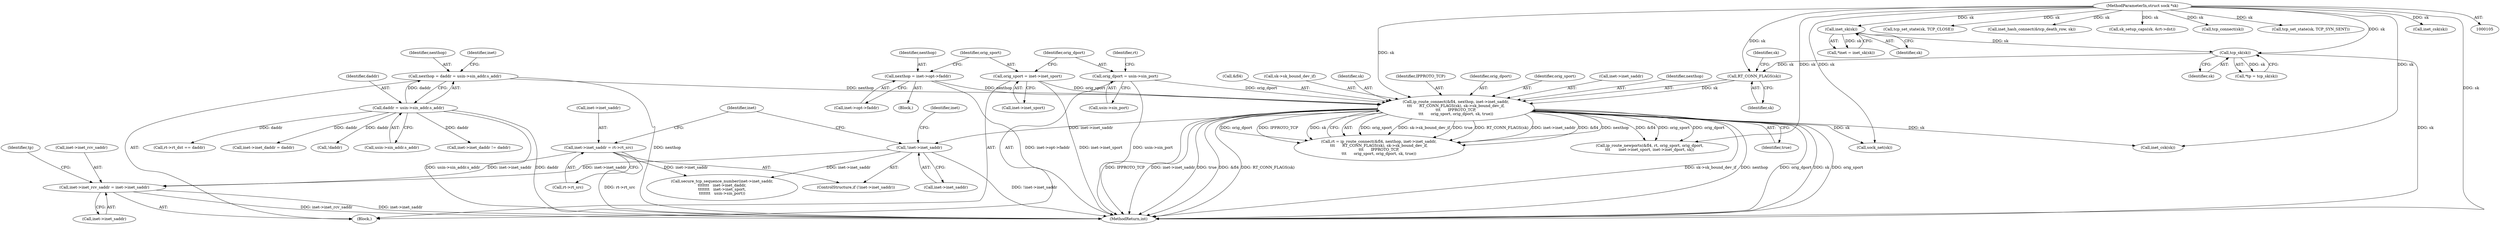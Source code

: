 digraph "1_linux_f6d8bd051c391c1c0458a30b2a7abcd939329259_29@pointer" {
"1000274" [label="(Call,inet->inet_rcv_saddr = inet->inet_saddr)"];
"1000267" [label="(Call,inet->inet_saddr = rt->rt_src)"];
"1000263" [label="(Call,!inet->inet_saddr)"];
"1000195" [label="(Call,ip_route_connect(&fl4, nexthop, inet->inet_saddr,\n\t\t\t      RT_CONN_FLAGS(sk), sk->sk_bound_dev_if,\n\t\t\t      IPPROTO_TCP,\n\t\t\t      orig_sport, orig_dport, sk, true))"];
"1000150" [label="(Call,nexthop = daddr = usin->sin_addr.s_addr)"];
"1000152" [label="(Call,daddr = usin->sin_addr.s_addr)"];
"1000176" [label="(Call,nexthop = inet->opt->faddr)"];
"1000202" [label="(Call,RT_CONN_FLAGS(sk))"];
"1000124" [label="(Call,tcp_sk(sk))"];
"1000119" [label="(Call,inet_sk(sk))"];
"1000106" [label="(MethodParameterIn,struct sock *sk)"];
"1000183" [label="(Call,orig_sport = inet->inet_sport)"];
"1000188" [label="(Call,orig_dport = usin->sin_port)"];
"1000285" [label="(Identifier,tp)"];
"1000278" [label="(Call,inet->inet_saddr)"];
"1000325" [label="(Call,rt->rt_dst == daddr)"];
"1000188" [label="(Call,orig_dport = usin->sin_port)"];
"1000198" [label="(Identifier,nexthop)"];
"1000503" [label="(Call,tcp_set_state(sk, TCP_CLOSE))"];
"1000196" [label="(Call,&fl4)"];
"1000122" [label="(Call,*tp = tcp_sk(sk))"];
"1000267" [label="(Call,inet->inet_saddr = rt->rt_src)"];
"1000151" [label="(Identifier,nexthop)"];
"1000177" [label="(Identifier,nexthop)"];
"1000194" [label="(Identifier,rt)"];
"1000205" [label="(Identifier,sk)"];
"1000117" [label="(Call,*inet = inet_sk(sk))"];
"1000109" [label="(Block,)"];
"1000204" [label="(Call,sk->sk_bound_dev_if)"];
"1000171" [label="(Call,!daddr)"];
"1000210" [label="(Identifier,sk)"];
"1000414" [label="(Call,inet_hash_connect(&tcp_death_row, sk))"];
"1000189" [label="(Identifier,orig_dport)"];
"1000453" [label="(Call,sk_setup_caps(sk, &rt->dst))"];
"1000520" [label="(MethodReturn,int)"];
"1000120" [label="(Identifier,sk)"];
"1000184" [label="(Identifier,orig_sport)"];
"1000190" [label="(Call,usin->sin_port)"];
"1000468" [label="(Call,secure_tcp_sequence_number(inet->inet_saddr,\n\t\t\t\t\t\t\t   inet->inet_daddr,\n\t\t\t\t\t\t\t   inet->inet_sport,\n\t\t\t\t\t\t\t   usin->sin_port))"];
"1000119" [label="(Call,inet_sk(sk))"];
"1000271" [label="(Call,rt->rt_src)"];
"1000169" [label="(Block,)"];
"1000203" [label="(Identifier,sk)"];
"1000492" [label="(Call,tcp_connect(sk))"];
"1000264" [label="(Call,inet->inet_saddr)"];
"1000409" [label="(Call,tcp_set_state(sk, TCP_SYN_SENT))"];
"1000211" [label="(Identifier,true)"];
"1000183" [label="(Call,orig_sport = inet->inet_sport)"];
"1000124" [label="(Call,tcp_sk(sk))"];
"1000153" [label="(Identifier,daddr)"];
"1000178" [label="(Call,inet->opt->faddr)"];
"1000207" [label="(Identifier,IPPROTO_TCP)"];
"1000125" [label="(Identifier,sk)"];
"1000162" [label="(Identifier,inet)"];
"1000377" [label="(Call,inet->inet_daddr = daddr)"];
"1000106" [label="(MethodParameterIn,struct sock *sk)"];
"1000423" [label="(Call,ip_route_newports(&fl4, rt, orig_sport, orig_dport,\n\t\t\t       inet->inet_sport, inet->inet_dport, sk))"];
"1000202" [label="(Call,RT_CONN_FLAGS(sk))"];
"1000275" [label="(Call,inet->inet_rcv_saddr)"];
"1000269" [label="(Identifier,inet)"];
"1000195" [label="(Call,ip_route_connect(&fl4, nexthop, inet->inet_saddr,\n\t\t\t      RT_CONN_FLAGS(sk), sk->sk_bound_dev_if,\n\t\t\t      IPPROTO_TCP,\n\t\t\t      orig_sport, orig_dport, sk, true))"];
"1000154" [label="(Call,usin->sin_addr.s_addr)"];
"1000268" [label="(Call,inet->inet_saddr)"];
"1000263" [label="(Call,!inet->inet_saddr)"];
"1000226" [label="(Call,sock_net(sk))"];
"1000176" [label="(Call,nexthop = inet->opt->faddr)"];
"1000274" [label="(Call,inet->inet_rcv_saddr = inet->inet_saddr)"];
"1000288" [label="(Call,inet->inet_daddr != daddr)"];
"1000152" [label="(Call,daddr = usin->sin_addr.s_addr)"];
"1000276" [label="(Identifier,inet)"];
"1000209" [label="(Identifier,orig_dport)"];
"1000150" [label="(Call,nexthop = daddr = usin->sin_addr.s_addr)"];
"1000394" [label="(Call,inet_csk(sk))"];
"1000208" [label="(Identifier,orig_sport)"];
"1000262" [label="(ControlStructure,if (!inet->inet_saddr))"];
"1000193" [label="(Call,rt = ip_route_connect(&fl4, nexthop, inet->inet_saddr,\n\t\t\t      RT_CONN_FLAGS(sk), sk->sk_bound_dev_if,\n\t\t\t      IPPROTO_TCP,\n\t\t\t      orig_sport, orig_dport, sk, true))"];
"1000199" [label="(Call,inet->inet_saddr)"];
"1000185" [label="(Call,inet->inet_sport)"];
"1000384" [label="(Call,inet_csk(sk))"];
"1000274" -> "1000109"  [label="AST: "];
"1000274" -> "1000278"  [label="CFG: "];
"1000275" -> "1000274"  [label="AST: "];
"1000278" -> "1000274"  [label="AST: "];
"1000285" -> "1000274"  [label="CFG: "];
"1000274" -> "1000520"  [label="DDG: inet->inet_rcv_saddr"];
"1000274" -> "1000520"  [label="DDG: inet->inet_saddr"];
"1000267" -> "1000274"  [label="DDG: inet->inet_saddr"];
"1000263" -> "1000274"  [label="DDG: inet->inet_saddr"];
"1000267" -> "1000262"  [label="AST: "];
"1000267" -> "1000271"  [label="CFG: "];
"1000268" -> "1000267"  [label="AST: "];
"1000271" -> "1000267"  [label="AST: "];
"1000276" -> "1000267"  [label="CFG: "];
"1000267" -> "1000520"  [label="DDG: rt->rt_src"];
"1000267" -> "1000468"  [label="DDG: inet->inet_saddr"];
"1000263" -> "1000262"  [label="AST: "];
"1000263" -> "1000264"  [label="CFG: "];
"1000264" -> "1000263"  [label="AST: "];
"1000269" -> "1000263"  [label="CFG: "];
"1000276" -> "1000263"  [label="CFG: "];
"1000263" -> "1000520"  [label="DDG: !inet->inet_saddr"];
"1000195" -> "1000263"  [label="DDG: inet->inet_saddr"];
"1000263" -> "1000468"  [label="DDG: inet->inet_saddr"];
"1000195" -> "1000193"  [label="AST: "];
"1000195" -> "1000211"  [label="CFG: "];
"1000196" -> "1000195"  [label="AST: "];
"1000198" -> "1000195"  [label="AST: "];
"1000199" -> "1000195"  [label="AST: "];
"1000202" -> "1000195"  [label="AST: "];
"1000204" -> "1000195"  [label="AST: "];
"1000207" -> "1000195"  [label="AST: "];
"1000208" -> "1000195"  [label="AST: "];
"1000209" -> "1000195"  [label="AST: "];
"1000210" -> "1000195"  [label="AST: "];
"1000211" -> "1000195"  [label="AST: "];
"1000193" -> "1000195"  [label="CFG: "];
"1000195" -> "1000520"  [label="DDG: orig_dport"];
"1000195" -> "1000520"  [label="DDG: sk"];
"1000195" -> "1000520"  [label="DDG: orig_sport"];
"1000195" -> "1000520"  [label="DDG: IPPROTO_TCP"];
"1000195" -> "1000520"  [label="DDG: inet->inet_saddr"];
"1000195" -> "1000520"  [label="DDG: true"];
"1000195" -> "1000520"  [label="DDG: &fl4"];
"1000195" -> "1000520"  [label="DDG: RT_CONN_FLAGS(sk)"];
"1000195" -> "1000520"  [label="DDG: sk->sk_bound_dev_if"];
"1000195" -> "1000520"  [label="DDG: nexthop"];
"1000195" -> "1000193"  [label="DDG: orig_sport"];
"1000195" -> "1000193"  [label="DDG: sk->sk_bound_dev_if"];
"1000195" -> "1000193"  [label="DDG: true"];
"1000195" -> "1000193"  [label="DDG: RT_CONN_FLAGS(sk)"];
"1000195" -> "1000193"  [label="DDG: inet->inet_saddr"];
"1000195" -> "1000193"  [label="DDG: &fl4"];
"1000195" -> "1000193"  [label="DDG: nexthop"];
"1000195" -> "1000193"  [label="DDG: orig_dport"];
"1000195" -> "1000193"  [label="DDG: IPPROTO_TCP"];
"1000195" -> "1000193"  [label="DDG: sk"];
"1000150" -> "1000195"  [label="DDG: nexthop"];
"1000176" -> "1000195"  [label="DDG: nexthop"];
"1000202" -> "1000195"  [label="DDG: sk"];
"1000183" -> "1000195"  [label="DDG: orig_sport"];
"1000188" -> "1000195"  [label="DDG: orig_dport"];
"1000106" -> "1000195"  [label="DDG: sk"];
"1000195" -> "1000226"  [label="DDG: sk"];
"1000195" -> "1000384"  [label="DDG: sk"];
"1000195" -> "1000423"  [label="DDG: &fl4"];
"1000195" -> "1000423"  [label="DDG: orig_sport"];
"1000195" -> "1000423"  [label="DDG: orig_dport"];
"1000150" -> "1000109"  [label="AST: "];
"1000150" -> "1000152"  [label="CFG: "];
"1000151" -> "1000150"  [label="AST: "];
"1000152" -> "1000150"  [label="AST: "];
"1000162" -> "1000150"  [label="CFG: "];
"1000150" -> "1000520"  [label="DDG: nexthop"];
"1000152" -> "1000150"  [label="DDG: daddr"];
"1000152" -> "1000154"  [label="CFG: "];
"1000153" -> "1000152"  [label="AST: "];
"1000154" -> "1000152"  [label="AST: "];
"1000152" -> "1000520"  [label="DDG: usin->sin_addr.s_addr"];
"1000152" -> "1000520"  [label="DDG: daddr"];
"1000152" -> "1000171"  [label="DDG: daddr"];
"1000152" -> "1000288"  [label="DDG: daddr"];
"1000152" -> "1000325"  [label="DDG: daddr"];
"1000152" -> "1000377"  [label="DDG: daddr"];
"1000176" -> "1000169"  [label="AST: "];
"1000176" -> "1000178"  [label="CFG: "];
"1000177" -> "1000176"  [label="AST: "];
"1000178" -> "1000176"  [label="AST: "];
"1000184" -> "1000176"  [label="CFG: "];
"1000176" -> "1000520"  [label="DDG: inet->opt->faddr"];
"1000202" -> "1000203"  [label="CFG: "];
"1000203" -> "1000202"  [label="AST: "];
"1000205" -> "1000202"  [label="CFG: "];
"1000124" -> "1000202"  [label="DDG: sk"];
"1000106" -> "1000202"  [label="DDG: sk"];
"1000124" -> "1000122"  [label="AST: "];
"1000124" -> "1000125"  [label="CFG: "];
"1000125" -> "1000124"  [label="AST: "];
"1000122" -> "1000124"  [label="CFG: "];
"1000124" -> "1000520"  [label="DDG: sk"];
"1000124" -> "1000122"  [label="DDG: sk"];
"1000119" -> "1000124"  [label="DDG: sk"];
"1000106" -> "1000124"  [label="DDG: sk"];
"1000119" -> "1000117"  [label="AST: "];
"1000119" -> "1000120"  [label="CFG: "];
"1000120" -> "1000119"  [label="AST: "];
"1000117" -> "1000119"  [label="CFG: "];
"1000119" -> "1000117"  [label="DDG: sk"];
"1000106" -> "1000119"  [label="DDG: sk"];
"1000106" -> "1000105"  [label="AST: "];
"1000106" -> "1000520"  [label="DDG: sk"];
"1000106" -> "1000226"  [label="DDG: sk"];
"1000106" -> "1000384"  [label="DDG: sk"];
"1000106" -> "1000394"  [label="DDG: sk"];
"1000106" -> "1000409"  [label="DDG: sk"];
"1000106" -> "1000414"  [label="DDG: sk"];
"1000106" -> "1000423"  [label="DDG: sk"];
"1000106" -> "1000453"  [label="DDG: sk"];
"1000106" -> "1000492"  [label="DDG: sk"];
"1000106" -> "1000503"  [label="DDG: sk"];
"1000183" -> "1000109"  [label="AST: "];
"1000183" -> "1000185"  [label="CFG: "];
"1000184" -> "1000183"  [label="AST: "];
"1000185" -> "1000183"  [label="AST: "];
"1000189" -> "1000183"  [label="CFG: "];
"1000183" -> "1000520"  [label="DDG: inet->inet_sport"];
"1000188" -> "1000109"  [label="AST: "];
"1000188" -> "1000190"  [label="CFG: "];
"1000189" -> "1000188"  [label="AST: "];
"1000190" -> "1000188"  [label="AST: "];
"1000194" -> "1000188"  [label="CFG: "];
"1000188" -> "1000520"  [label="DDG: usin->sin_port"];
}
